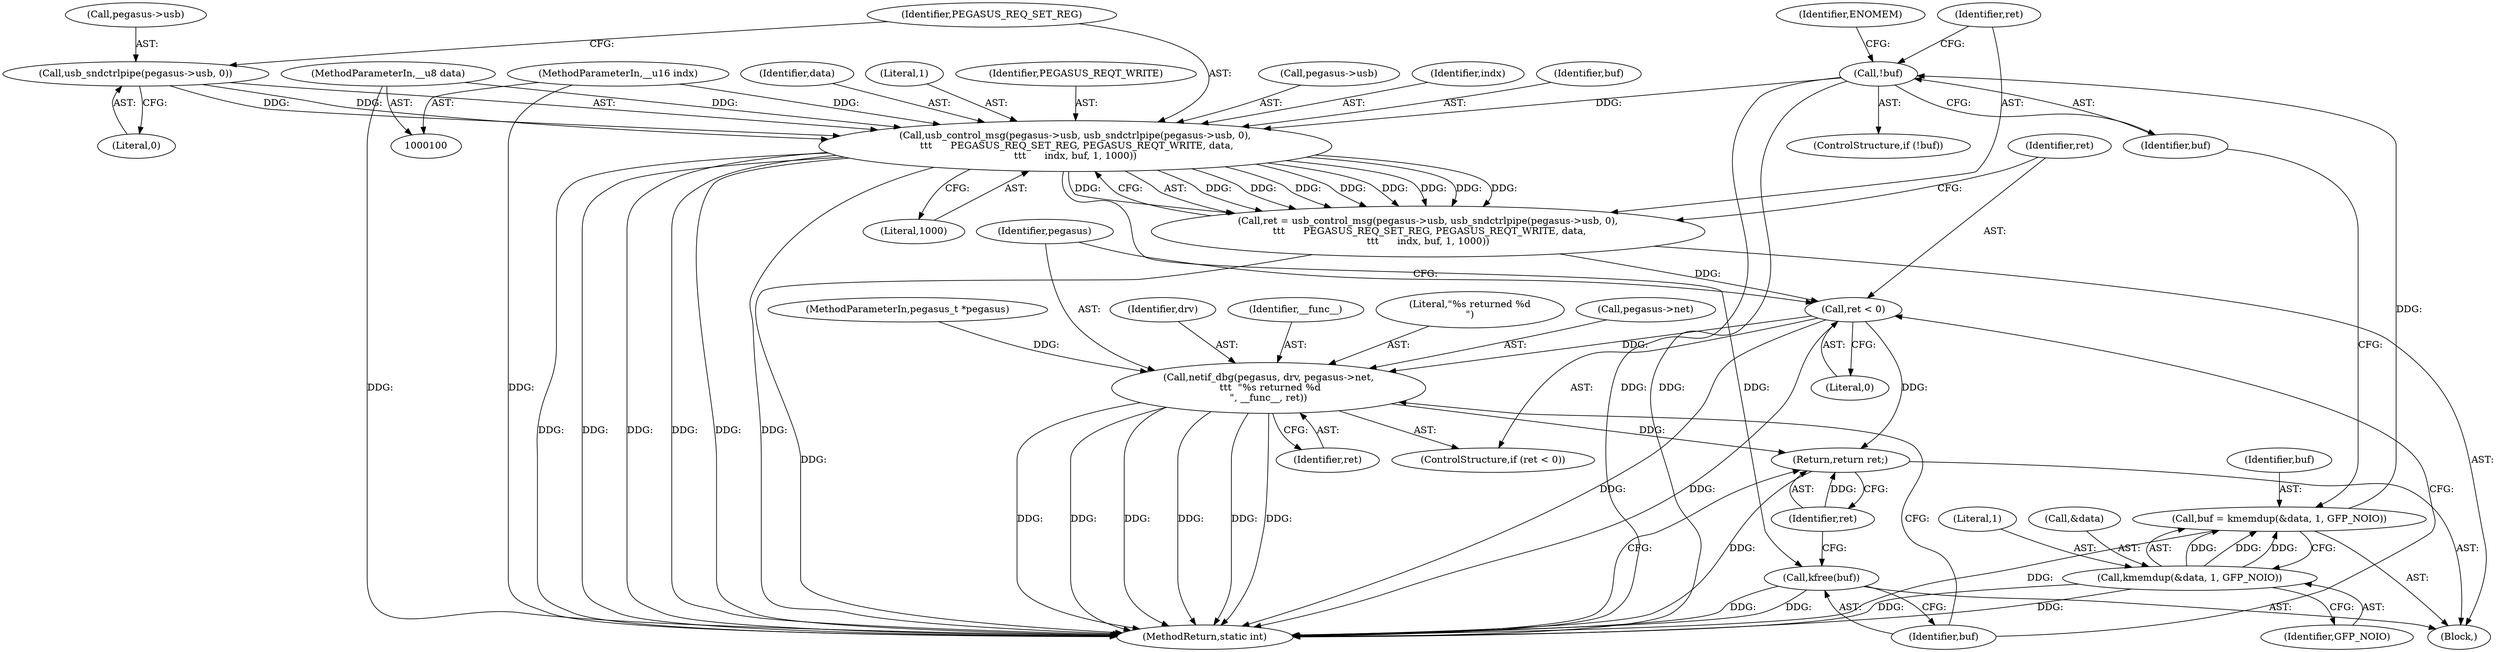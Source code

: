 digraph "0_linux_5593523f968bc86d42a035c6df47d5e0979b5ace_0@pointer" {
"1000122" [label="(Call,usb_control_msg(pegasus->usb, usb_sndctrlpipe(pegasus->usb, 0),\n \t\t\t      PEGASUS_REQ_SET_REG, PEGASUS_REQT_WRITE, data,\n\t\t\t      indx, buf, 1, 1000))"];
"1000126" [label="(Call,usb_sndctrlpipe(pegasus->usb, 0))"];
"1000103" [label="(MethodParameterIn,__u8 data)"];
"1000102" [label="(MethodParameterIn,__u16 indx)"];
"1000115" [label="(Call,!buf)"];
"1000107" [label="(Call,buf = kmemdup(&data, 1, GFP_NOIO))"];
"1000109" [label="(Call,kmemdup(&data, 1, GFP_NOIO))"];
"1000120" [label="(Call,ret = usb_control_msg(pegasus->usb, usb_sndctrlpipe(pegasus->usb, 0),\n \t\t\t      PEGASUS_REQ_SET_REG, PEGASUS_REQT_WRITE, data,\n\t\t\t      indx, buf, 1, 1000))"];
"1000139" [label="(Call,ret < 0)"];
"1000142" [label="(Call,netif_dbg(pegasus, drv, pegasus->net,\n \t\t\t  \"%s returned %d\n\", __func__, ret))"];
"1000153" [label="(Return,return ret;)"];
"1000151" [label="(Call,kfree(buf))"];
"1000113" [label="(Identifier,GFP_NOIO)"];
"1000115" [label="(Call,!buf)"];
"1000126" [label="(Call,usb_sndctrlpipe(pegasus->usb, 0))"];
"1000108" [label="(Identifier,buf)"];
"1000122" [label="(Call,usb_control_msg(pegasus->usb, usb_sndctrlpipe(pegasus->usb, 0),\n \t\t\t      PEGASUS_REQ_SET_REG, PEGASUS_REQT_WRITE, data,\n\t\t\t      indx, buf, 1, 1000))"];
"1000150" [label="(Identifier,ret)"];
"1000123" [label="(Call,pegasus->usb)"];
"1000144" [label="(Identifier,drv)"];
"1000142" [label="(Call,netif_dbg(pegasus, drv, pegasus->net,\n \t\t\t  \"%s returned %d\n\", __func__, ret))"];
"1000138" [label="(ControlStructure,if (ret < 0))"];
"1000141" [label="(Literal,0)"];
"1000143" [label="(Identifier,pegasus)"];
"1000149" [label="(Identifier,__func__)"];
"1000155" [label="(MethodReturn,static int)"];
"1000130" [label="(Literal,0)"];
"1000104" [label="(Block,)"];
"1000102" [label="(MethodParameterIn,__u16 indx)"];
"1000134" [label="(Identifier,indx)"];
"1000151" [label="(Call,kfree(buf))"];
"1000110" [label="(Call,&data)"];
"1000140" [label="(Identifier,ret)"];
"1000135" [label="(Identifier,buf)"];
"1000137" [label="(Literal,1000)"];
"1000116" [label="(Identifier,buf)"];
"1000107" [label="(Call,buf = kmemdup(&data, 1, GFP_NOIO))"];
"1000121" [label="(Identifier,ret)"];
"1000133" [label="(Identifier,data)"];
"1000152" [label="(Identifier,buf)"];
"1000120" [label="(Call,ret = usb_control_msg(pegasus->usb, usb_sndctrlpipe(pegasus->usb, 0),\n \t\t\t      PEGASUS_REQ_SET_REG, PEGASUS_REQT_WRITE, data,\n\t\t\t      indx, buf, 1, 1000))"];
"1000114" [label="(ControlStructure,if (!buf))"];
"1000153" [label="(Return,return ret;)"];
"1000103" [label="(MethodParameterIn,__u8 data)"];
"1000136" [label="(Literal,1)"];
"1000148" [label="(Literal,\"%s returned %d\n\")"];
"1000139" [label="(Call,ret < 0)"];
"1000119" [label="(Identifier,ENOMEM)"];
"1000145" [label="(Call,pegasus->net)"];
"1000127" [label="(Call,pegasus->usb)"];
"1000109" [label="(Call,kmemdup(&data, 1, GFP_NOIO))"];
"1000101" [label="(MethodParameterIn,pegasus_t *pegasus)"];
"1000132" [label="(Identifier,PEGASUS_REQT_WRITE)"];
"1000131" [label="(Identifier,PEGASUS_REQ_SET_REG)"];
"1000154" [label="(Identifier,ret)"];
"1000112" [label="(Literal,1)"];
"1000122" -> "1000120"  [label="AST: "];
"1000122" -> "1000137"  [label="CFG: "];
"1000123" -> "1000122"  [label="AST: "];
"1000126" -> "1000122"  [label="AST: "];
"1000131" -> "1000122"  [label="AST: "];
"1000132" -> "1000122"  [label="AST: "];
"1000133" -> "1000122"  [label="AST: "];
"1000134" -> "1000122"  [label="AST: "];
"1000135" -> "1000122"  [label="AST: "];
"1000136" -> "1000122"  [label="AST: "];
"1000137" -> "1000122"  [label="AST: "];
"1000120" -> "1000122"  [label="CFG: "];
"1000122" -> "1000155"  [label="DDG: "];
"1000122" -> "1000155"  [label="DDG: "];
"1000122" -> "1000155"  [label="DDG: "];
"1000122" -> "1000155"  [label="DDG: "];
"1000122" -> "1000155"  [label="DDG: "];
"1000122" -> "1000155"  [label="DDG: "];
"1000122" -> "1000120"  [label="DDG: "];
"1000122" -> "1000120"  [label="DDG: "];
"1000122" -> "1000120"  [label="DDG: "];
"1000122" -> "1000120"  [label="DDG: "];
"1000122" -> "1000120"  [label="DDG: "];
"1000122" -> "1000120"  [label="DDG: "];
"1000122" -> "1000120"  [label="DDG: "];
"1000122" -> "1000120"  [label="DDG: "];
"1000122" -> "1000120"  [label="DDG: "];
"1000126" -> "1000122"  [label="DDG: "];
"1000126" -> "1000122"  [label="DDG: "];
"1000103" -> "1000122"  [label="DDG: "];
"1000102" -> "1000122"  [label="DDG: "];
"1000115" -> "1000122"  [label="DDG: "];
"1000122" -> "1000151"  [label="DDG: "];
"1000126" -> "1000130"  [label="CFG: "];
"1000127" -> "1000126"  [label="AST: "];
"1000130" -> "1000126"  [label="AST: "];
"1000131" -> "1000126"  [label="CFG: "];
"1000103" -> "1000100"  [label="AST: "];
"1000103" -> "1000155"  [label="DDG: "];
"1000102" -> "1000100"  [label="AST: "];
"1000102" -> "1000155"  [label="DDG: "];
"1000115" -> "1000114"  [label="AST: "];
"1000115" -> "1000116"  [label="CFG: "];
"1000116" -> "1000115"  [label="AST: "];
"1000119" -> "1000115"  [label="CFG: "];
"1000121" -> "1000115"  [label="CFG: "];
"1000115" -> "1000155"  [label="DDG: "];
"1000115" -> "1000155"  [label="DDG: "];
"1000107" -> "1000115"  [label="DDG: "];
"1000107" -> "1000104"  [label="AST: "];
"1000107" -> "1000109"  [label="CFG: "];
"1000108" -> "1000107"  [label="AST: "];
"1000109" -> "1000107"  [label="AST: "];
"1000116" -> "1000107"  [label="CFG: "];
"1000107" -> "1000155"  [label="DDG: "];
"1000109" -> "1000107"  [label="DDG: "];
"1000109" -> "1000107"  [label="DDG: "];
"1000109" -> "1000107"  [label="DDG: "];
"1000109" -> "1000113"  [label="CFG: "];
"1000110" -> "1000109"  [label="AST: "];
"1000112" -> "1000109"  [label="AST: "];
"1000113" -> "1000109"  [label="AST: "];
"1000109" -> "1000155"  [label="DDG: "];
"1000109" -> "1000155"  [label="DDG: "];
"1000120" -> "1000104"  [label="AST: "];
"1000121" -> "1000120"  [label="AST: "];
"1000140" -> "1000120"  [label="CFG: "];
"1000120" -> "1000155"  [label="DDG: "];
"1000120" -> "1000139"  [label="DDG: "];
"1000139" -> "1000138"  [label="AST: "];
"1000139" -> "1000141"  [label="CFG: "];
"1000140" -> "1000139"  [label="AST: "];
"1000141" -> "1000139"  [label="AST: "];
"1000143" -> "1000139"  [label="CFG: "];
"1000152" -> "1000139"  [label="CFG: "];
"1000139" -> "1000155"  [label="DDG: "];
"1000139" -> "1000155"  [label="DDG: "];
"1000139" -> "1000142"  [label="DDG: "];
"1000139" -> "1000153"  [label="DDG: "];
"1000142" -> "1000138"  [label="AST: "];
"1000142" -> "1000150"  [label="CFG: "];
"1000143" -> "1000142"  [label="AST: "];
"1000144" -> "1000142"  [label="AST: "];
"1000145" -> "1000142"  [label="AST: "];
"1000148" -> "1000142"  [label="AST: "];
"1000149" -> "1000142"  [label="AST: "];
"1000150" -> "1000142"  [label="AST: "];
"1000152" -> "1000142"  [label="CFG: "];
"1000142" -> "1000155"  [label="DDG: "];
"1000142" -> "1000155"  [label="DDG: "];
"1000142" -> "1000155"  [label="DDG: "];
"1000142" -> "1000155"  [label="DDG: "];
"1000142" -> "1000155"  [label="DDG: "];
"1000142" -> "1000155"  [label="DDG: "];
"1000101" -> "1000142"  [label="DDG: "];
"1000142" -> "1000153"  [label="DDG: "];
"1000153" -> "1000104"  [label="AST: "];
"1000153" -> "1000154"  [label="CFG: "];
"1000154" -> "1000153"  [label="AST: "];
"1000155" -> "1000153"  [label="CFG: "];
"1000153" -> "1000155"  [label="DDG: "];
"1000154" -> "1000153"  [label="DDG: "];
"1000151" -> "1000104"  [label="AST: "];
"1000151" -> "1000152"  [label="CFG: "];
"1000152" -> "1000151"  [label="AST: "];
"1000154" -> "1000151"  [label="CFG: "];
"1000151" -> "1000155"  [label="DDG: "];
"1000151" -> "1000155"  [label="DDG: "];
}

